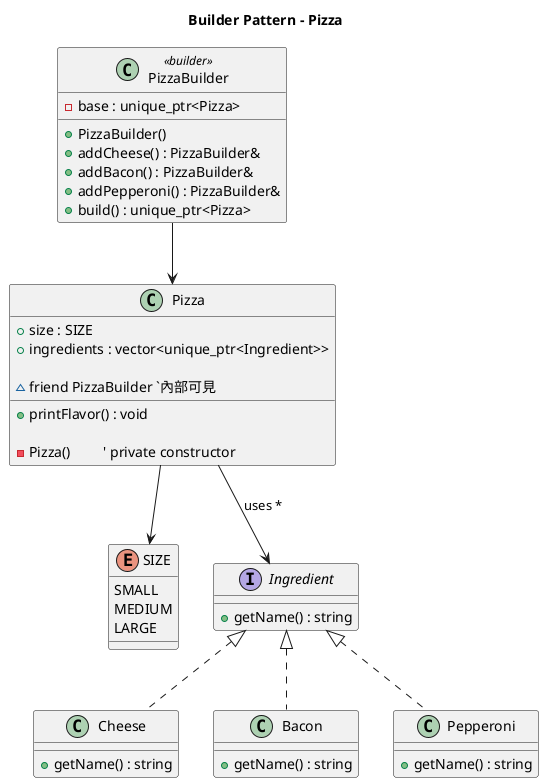 @startuml
title Builder Pattern - Pizza

' === Enum ===
enum SIZE {
  SMALL
  MEDIUM
  LARGE
}

' === Ingredient Interface ===
interface Ingredient {
  + getName() : string
}

' === Concrete Ingredients ===
class Cheese {
  + getName() : string
}

class Bacon {
  + getName() : string
}

class Pepperoni {
  + getName() : string
}

' === Pizza Product ===
class Pizza {
  + size : SIZE
  + ingredients : vector<unique_ptr<Ingredient>>
  + printFlavor() : void

  - Pizza()         ' private constructor
  ~ friend PizzaBuilder `內部可見
}

' === Builder ===
class PizzaBuilder <<builder>> {
  - base : unique_ptr<Pizza>

  + PizzaBuilder()
  + addCheese() : PizzaBuilder&
  + addBacon() : PizzaBuilder&
  + addPepperoni() : PizzaBuilder&
  + build() : unique_ptr<Pizza>
}

' === Relationships ===
Pizza --> SIZE
Pizza --> Ingredient : uses *
Ingredient <|.. Cheese
Ingredient <|.. Bacon
Ingredient <|.. Pepperoni
PizzaBuilder --> Pizza

@enduml
